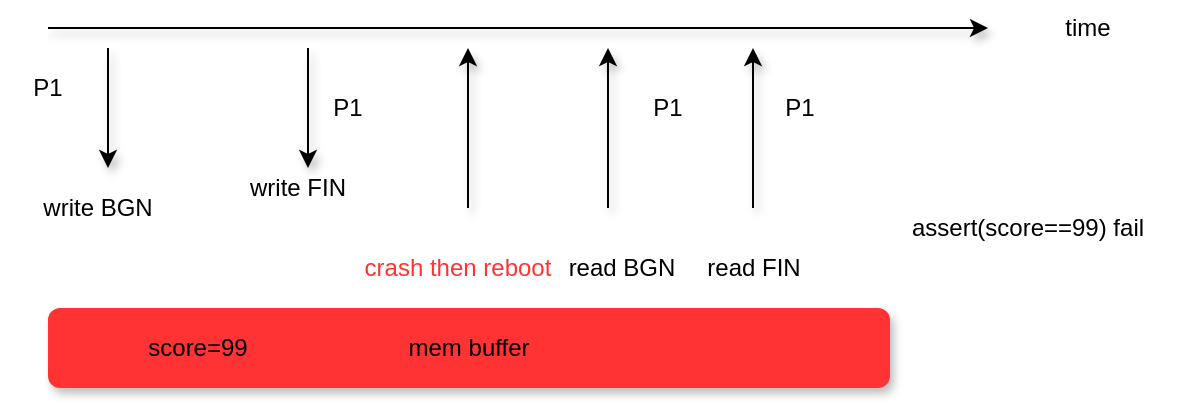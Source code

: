 <mxfile version="13.7.3" type="device"><diagram id="o2PgpiRa9J-cdl4JXogJ" name="第 1 页"><mxGraphModel dx="1106" dy="793" grid="1" gridSize="10" guides="1" tooltips="1" connect="1" arrows="1" fold="1" page="1" pageScale="1" pageWidth="827" pageHeight="1169" math="0" shadow="0"><root><mxCell id="0"/><object label="read-after-write-should-ok" id="1"><mxCell parent="0"/></object><mxCell id="foPTA1viyiGtjUkJl8jo-63" value="mem buffer" style="rounded=1;whiteSpace=wrap;html=1;shadow=1;fillColor=#FF3333;strokeColor=none;" vertex="1" parent="1"><mxGeometry x="170" y="320" width="421" height="40" as="geometry"/></mxCell><mxCell id="5EhWtXGdjVQzzrtrHF21-1" value="" style="endArrow=classic;html=1;shadow=1;" parent="1" edge="1"><mxGeometry width="50" height="50" relative="1" as="geometry"><mxPoint x="170" y="180" as="sourcePoint"/><mxPoint x="640" y="180" as="targetPoint"/></mxGeometry></mxCell><mxCell id="5EhWtXGdjVQzzrtrHF21-4" value="" style="endArrow=classic;html=1;shadow=1;" parent="1" edge="1"><mxGeometry width="50" height="50" relative="1" as="geometry"><mxPoint x="200" y="190" as="sourcePoint"/><mxPoint x="200" y="250" as="targetPoint"/></mxGeometry></mxCell><mxCell id="5EhWtXGdjVQzzrtrHF21-5" value="write BGN" style="text;html=1;strokeColor=none;fillColor=none;align=center;verticalAlign=middle;whiteSpace=wrap;rounded=0;shadow=1;" parent="1" vertex="1"><mxGeometry x="150" y="260" width="90" height="20" as="geometry"/></mxCell><mxCell id="5EhWtXGdjVQzzrtrHF21-6" value="write FIN" style="text;html=1;strokeColor=none;fillColor=none;align=center;verticalAlign=middle;whiteSpace=wrap;rounded=0;shadow=1;" parent="1" vertex="1"><mxGeometry x="250" y="250" width="90" height="20" as="geometry"/></mxCell><mxCell id="5EhWtXGdjVQzzrtrHF21-7" value="" style="endArrow=classic;html=1;shadow=1;" parent="1" edge="1"><mxGeometry width="50" height="50" relative="1" as="geometry"><mxPoint x="300" y="190" as="sourcePoint"/><mxPoint x="300" y="250" as="targetPoint"/></mxGeometry></mxCell><mxCell id="5EhWtXGdjVQzzrtrHF21-10" value="P1" style="text;html=1;strokeColor=none;fillColor=none;align=center;verticalAlign=middle;whiteSpace=wrap;rounded=0;shadow=1;" parent="1" vertex="1"><mxGeometry x="150" y="200" width="40" height="20" as="geometry"/></mxCell><mxCell id="5EhWtXGdjVQzzrtrHF21-13" value="P1" style="text;html=1;strokeColor=none;fillColor=none;align=center;verticalAlign=middle;whiteSpace=wrap;rounded=0;shadow=1;" parent="1" vertex="1"><mxGeometry x="300" y="210" width="40" height="20" as="geometry"/></mxCell><mxCell id="5EhWtXGdjVQzzrtrHF21-15" value="time" style="text;html=1;strokeColor=none;fillColor=none;align=center;verticalAlign=middle;whiteSpace=wrap;rounded=0;shadow=1;" parent="1" vertex="1"><mxGeometry x="670" y="170" width="40" height="20" as="geometry"/></mxCell><mxCell id="foPTA1viyiGtjUkJl8jo-15" value="" style="endArrow=classic;html=1;shadow=1;" edge="1" parent="1"><mxGeometry width="50" height="50" relative="1" as="geometry"><mxPoint x="450" y="270" as="sourcePoint"/><mxPoint x="450" y="190" as="targetPoint"/></mxGeometry></mxCell><mxCell id="foPTA1viyiGtjUkJl8jo-16" value="read BGN" style="text;html=1;strokeColor=none;fillColor=none;align=center;verticalAlign=middle;whiteSpace=wrap;rounded=0;shadow=1;" vertex="1" parent="1"><mxGeometry x="414" y="290" width="86" height="20" as="geometry"/></mxCell><mxCell id="foPTA1viyiGtjUkJl8jo-17" value="" style="endArrow=classic;html=1;shadow=1;" edge="1" parent="1"><mxGeometry width="50" height="50" relative="1" as="geometry"><mxPoint x="522.5" y="270" as="sourcePoint"/><mxPoint x="522.5" y="190" as="targetPoint"/></mxGeometry></mxCell><mxCell id="foPTA1viyiGtjUkJl8jo-18" value="read FIN" style="text;html=1;strokeColor=none;fillColor=none;align=center;verticalAlign=middle;whiteSpace=wrap;rounded=0;shadow=1;" vertex="1" parent="1"><mxGeometry x="480" y="290" width="86" height="20" as="geometry"/></mxCell><mxCell id="foPTA1viyiGtjUkJl8jo-61" value="score=99" style="text;html=1;strokeColor=none;fillColor=none;align=center;verticalAlign=middle;whiteSpace=wrap;rounded=0;shadow=1;" vertex="1" parent="1"><mxGeometry x="200" y="330" width="90" height="20" as="geometry"/></mxCell><mxCell id="foPTA1viyiGtjUkJl8jo-62" value="assert(score==99) fail" style="text;html=1;strokeColor=none;fillColor=none;align=center;verticalAlign=middle;whiteSpace=wrap;rounded=0;shadow=1;" vertex="1" parent="1"><mxGeometry x="580" y="270" width="160" height="20" as="geometry"/></mxCell><mxCell id="foPTA1viyiGtjUkJl8jo-64" value="P1" style="text;html=1;strokeColor=none;fillColor=none;align=center;verticalAlign=middle;whiteSpace=wrap;rounded=0;shadow=1;" vertex="1" parent="1"><mxGeometry x="460" y="210" width="40" height="20" as="geometry"/></mxCell><mxCell id="foPTA1viyiGtjUkJl8jo-65" value="P1" style="text;html=1;strokeColor=none;fillColor=none;align=center;verticalAlign=middle;whiteSpace=wrap;rounded=0;shadow=1;" vertex="1" parent="1"><mxGeometry x="526" y="210" width="40" height="20" as="geometry"/></mxCell><object label="crash" id="foPTA1viyiGtjUkJl8jo-53"><mxCell parent="0"/></object><mxCell id="foPTA1viyiGtjUkJl8jo-66" value="" style="endArrow=classic;html=1;shadow=1;" edge="1" parent="foPTA1viyiGtjUkJl8jo-53"><mxGeometry width="50" height="50" relative="1" as="geometry"><mxPoint x="380" y="270" as="sourcePoint"/><mxPoint x="380" y="190" as="targetPoint"/></mxGeometry></mxCell><mxCell id="foPTA1viyiGtjUkJl8jo-67" value="&lt;font color=&quot;#ff3333&quot;&gt;crash then reboot&lt;/font&gt;" style="text;html=1;strokeColor=none;fillColor=none;align=center;verticalAlign=middle;whiteSpace=wrap;rounded=0;shadow=1;" vertex="1" parent="foPTA1viyiGtjUkJl8jo-53"><mxGeometry x="300" y="290" width="150" height="20" as="geometry"/></mxCell></root></mxGraphModel></diagram></mxfile>